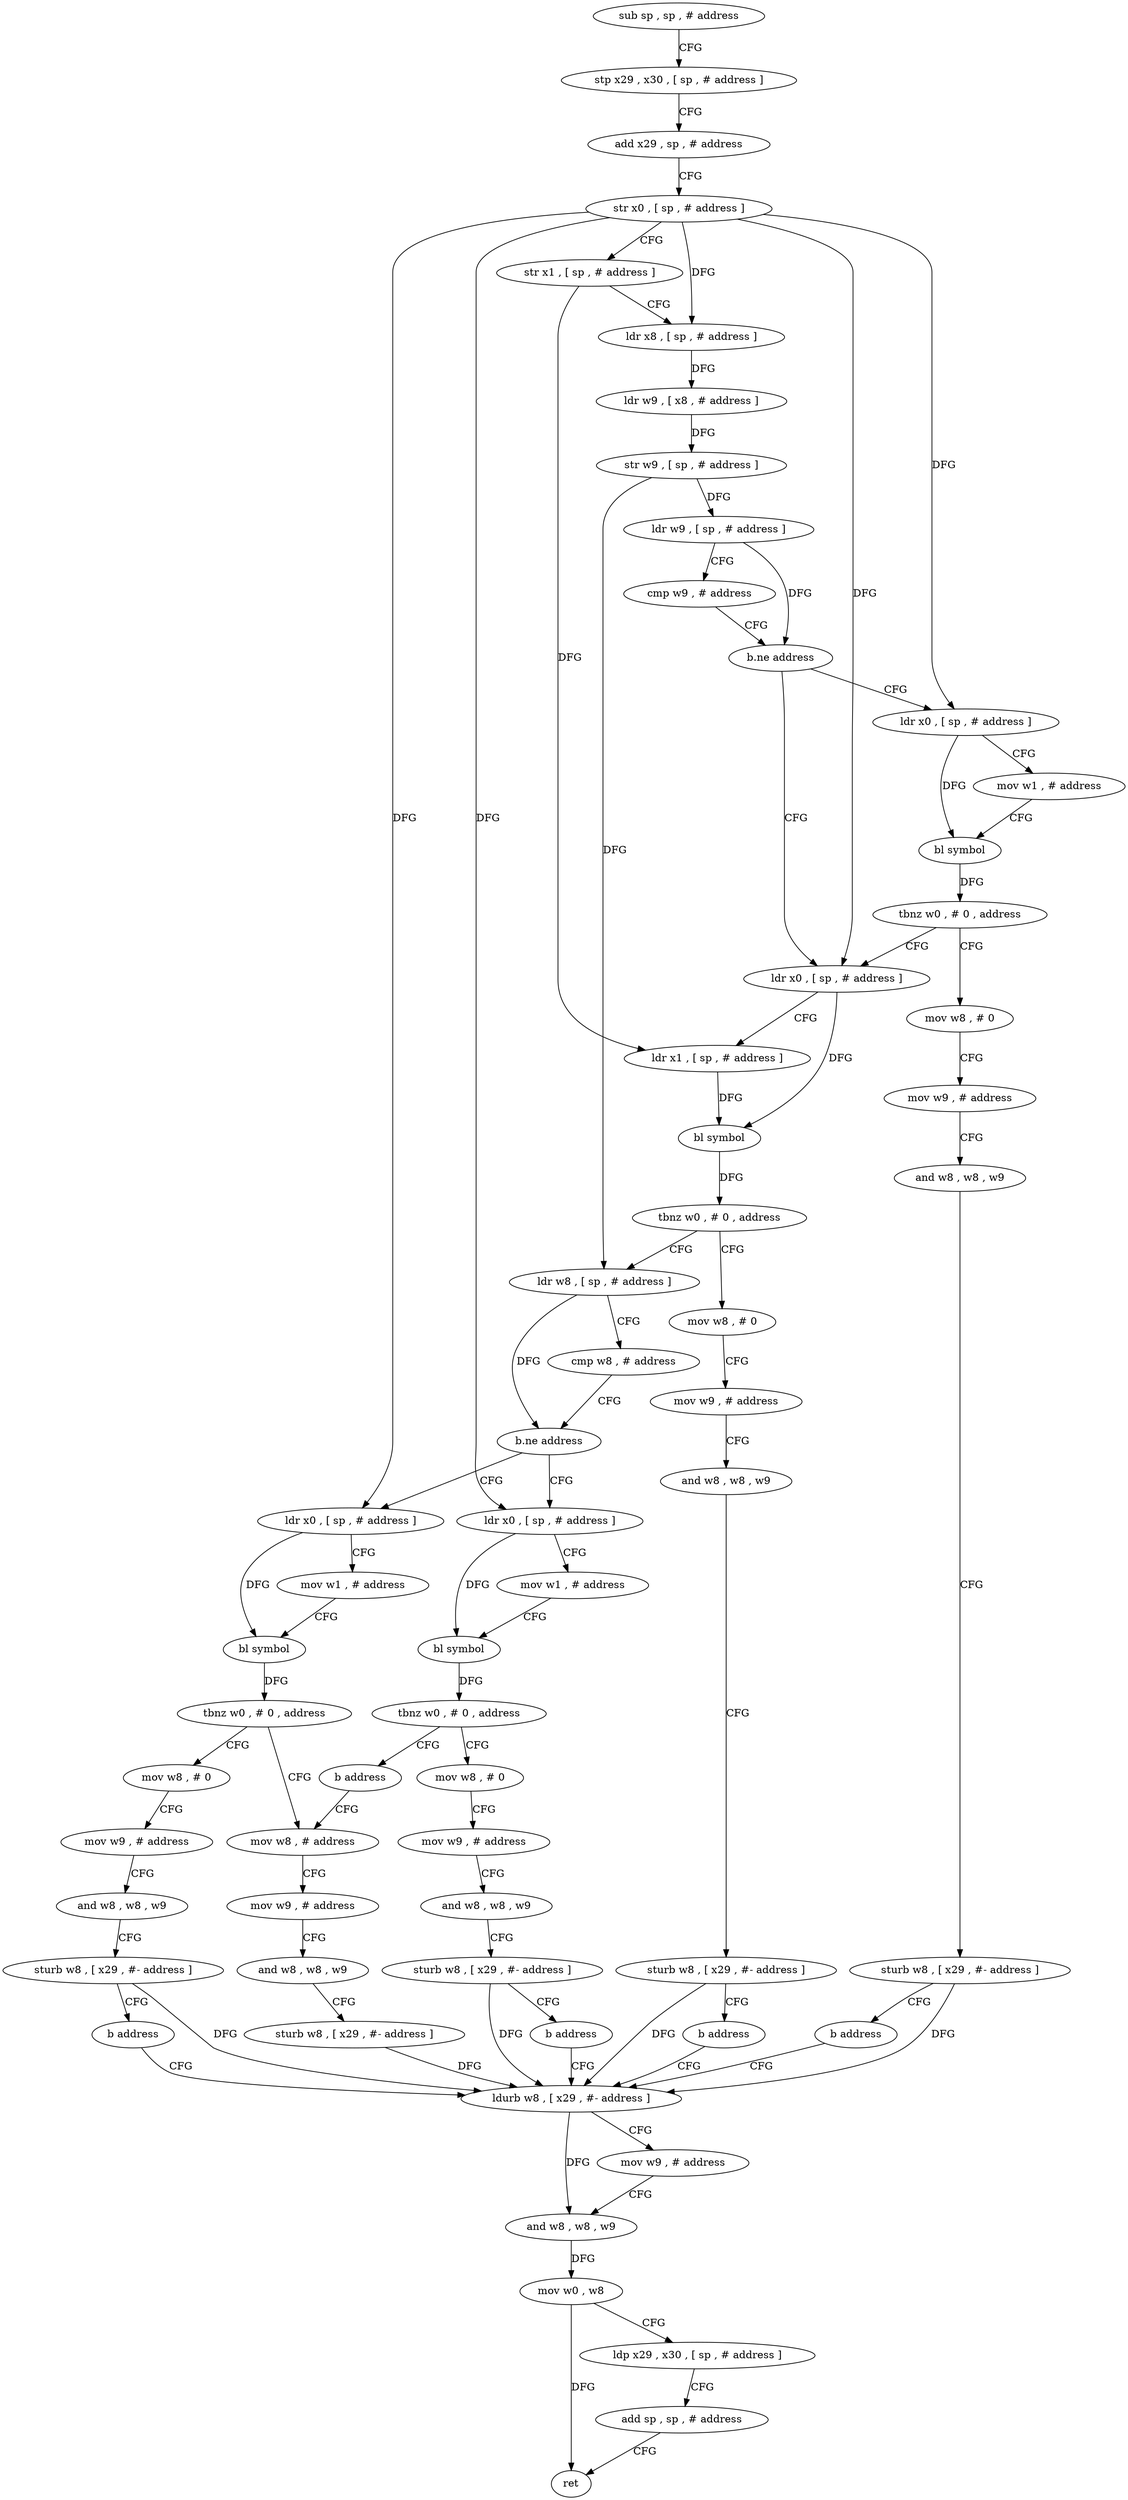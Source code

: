 digraph "func" {
"115660" [label = "sub sp , sp , # address" ]
"115664" [label = "stp x29 , x30 , [ sp , # address ]" ]
"115668" [label = "add x29 , sp , # address" ]
"115672" [label = "str x0 , [ sp , # address ]" ]
"115676" [label = "str x1 , [ sp , # address ]" ]
"115680" [label = "ldr x8 , [ sp , # address ]" ]
"115684" [label = "ldr w9 , [ x8 , # address ]" ]
"115688" [label = "str w9 , [ sp , # address ]" ]
"115692" [label = "ldr w9 , [ sp , # address ]" ]
"115696" [label = "cmp w9 , # address" ]
"115700" [label = "b.ne address" ]
"115740" [label = "ldr x0 , [ sp , # address ]" ]
"115704" [label = "ldr x0 , [ sp , # address ]" ]
"115744" [label = "ldr x1 , [ sp , # address ]" ]
"115748" [label = "bl symbol" ]
"115752" [label = "tbnz w0 , # 0 , address" ]
"115776" [label = "ldr w8 , [ sp , # address ]" ]
"115756" [label = "mov w8 , # 0" ]
"115708" [label = "mov w1 , # address" ]
"115712" [label = "bl symbol" ]
"115716" [label = "tbnz w0 , # 0 , address" ]
"115720" [label = "mov w8 , # 0" ]
"115780" [label = "cmp w8 , # address" ]
"115784" [label = "b.ne address" ]
"115828" [label = "ldr x0 , [ sp , # address ]" ]
"115788" [label = "ldr x0 , [ sp , # address ]" ]
"115760" [label = "mov w9 , # address" ]
"115764" [label = "and w8 , w8 , w9" ]
"115768" [label = "sturb w8 , [ x29 , #- address ]" ]
"115772" [label = "b address" ]
"115880" [label = "ldurb w8 , [ x29 , #- address ]" ]
"115724" [label = "mov w9 , # address" ]
"115728" [label = "and w8 , w8 , w9" ]
"115732" [label = "sturb w8 , [ x29 , #- address ]" ]
"115736" [label = "b address" ]
"115832" [label = "mov w1 , # address" ]
"115836" [label = "bl symbol" ]
"115840" [label = "tbnz w0 , # 0 , address" ]
"115864" [label = "mov w8 , # address" ]
"115844" [label = "mov w8 , # 0" ]
"115792" [label = "mov w1 , # address" ]
"115796" [label = "bl symbol" ]
"115800" [label = "tbnz w0 , # 0 , address" ]
"115824" [label = "b address" ]
"115804" [label = "mov w8 , # 0" ]
"115884" [label = "mov w9 , # address" ]
"115888" [label = "and w8 , w8 , w9" ]
"115892" [label = "mov w0 , w8" ]
"115896" [label = "ldp x29 , x30 , [ sp , # address ]" ]
"115900" [label = "add sp , sp , # address" ]
"115904" [label = "ret" ]
"115868" [label = "mov w9 , # address" ]
"115872" [label = "and w8 , w8 , w9" ]
"115876" [label = "sturb w8 , [ x29 , #- address ]" ]
"115848" [label = "mov w9 , # address" ]
"115852" [label = "and w8 , w8 , w9" ]
"115856" [label = "sturb w8 , [ x29 , #- address ]" ]
"115860" [label = "b address" ]
"115808" [label = "mov w9 , # address" ]
"115812" [label = "and w8 , w8 , w9" ]
"115816" [label = "sturb w8 , [ x29 , #- address ]" ]
"115820" [label = "b address" ]
"115660" -> "115664" [ label = "CFG" ]
"115664" -> "115668" [ label = "CFG" ]
"115668" -> "115672" [ label = "CFG" ]
"115672" -> "115676" [ label = "CFG" ]
"115672" -> "115680" [ label = "DFG" ]
"115672" -> "115740" [ label = "DFG" ]
"115672" -> "115704" [ label = "DFG" ]
"115672" -> "115828" [ label = "DFG" ]
"115672" -> "115788" [ label = "DFG" ]
"115676" -> "115680" [ label = "CFG" ]
"115676" -> "115744" [ label = "DFG" ]
"115680" -> "115684" [ label = "DFG" ]
"115684" -> "115688" [ label = "DFG" ]
"115688" -> "115692" [ label = "DFG" ]
"115688" -> "115776" [ label = "DFG" ]
"115692" -> "115696" [ label = "CFG" ]
"115692" -> "115700" [ label = "DFG" ]
"115696" -> "115700" [ label = "CFG" ]
"115700" -> "115740" [ label = "CFG" ]
"115700" -> "115704" [ label = "CFG" ]
"115740" -> "115744" [ label = "CFG" ]
"115740" -> "115748" [ label = "DFG" ]
"115704" -> "115708" [ label = "CFG" ]
"115704" -> "115712" [ label = "DFG" ]
"115744" -> "115748" [ label = "DFG" ]
"115748" -> "115752" [ label = "DFG" ]
"115752" -> "115776" [ label = "CFG" ]
"115752" -> "115756" [ label = "CFG" ]
"115776" -> "115780" [ label = "CFG" ]
"115776" -> "115784" [ label = "DFG" ]
"115756" -> "115760" [ label = "CFG" ]
"115708" -> "115712" [ label = "CFG" ]
"115712" -> "115716" [ label = "DFG" ]
"115716" -> "115740" [ label = "CFG" ]
"115716" -> "115720" [ label = "CFG" ]
"115720" -> "115724" [ label = "CFG" ]
"115780" -> "115784" [ label = "CFG" ]
"115784" -> "115828" [ label = "CFG" ]
"115784" -> "115788" [ label = "CFG" ]
"115828" -> "115832" [ label = "CFG" ]
"115828" -> "115836" [ label = "DFG" ]
"115788" -> "115792" [ label = "CFG" ]
"115788" -> "115796" [ label = "DFG" ]
"115760" -> "115764" [ label = "CFG" ]
"115764" -> "115768" [ label = "CFG" ]
"115768" -> "115772" [ label = "CFG" ]
"115768" -> "115880" [ label = "DFG" ]
"115772" -> "115880" [ label = "CFG" ]
"115880" -> "115884" [ label = "CFG" ]
"115880" -> "115888" [ label = "DFG" ]
"115724" -> "115728" [ label = "CFG" ]
"115728" -> "115732" [ label = "CFG" ]
"115732" -> "115736" [ label = "CFG" ]
"115732" -> "115880" [ label = "DFG" ]
"115736" -> "115880" [ label = "CFG" ]
"115832" -> "115836" [ label = "CFG" ]
"115836" -> "115840" [ label = "DFG" ]
"115840" -> "115864" [ label = "CFG" ]
"115840" -> "115844" [ label = "CFG" ]
"115864" -> "115868" [ label = "CFG" ]
"115844" -> "115848" [ label = "CFG" ]
"115792" -> "115796" [ label = "CFG" ]
"115796" -> "115800" [ label = "DFG" ]
"115800" -> "115824" [ label = "CFG" ]
"115800" -> "115804" [ label = "CFG" ]
"115824" -> "115864" [ label = "CFG" ]
"115804" -> "115808" [ label = "CFG" ]
"115884" -> "115888" [ label = "CFG" ]
"115888" -> "115892" [ label = "DFG" ]
"115892" -> "115896" [ label = "CFG" ]
"115892" -> "115904" [ label = "DFG" ]
"115896" -> "115900" [ label = "CFG" ]
"115900" -> "115904" [ label = "CFG" ]
"115868" -> "115872" [ label = "CFG" ]
"115872" -> "115876" [ label = "CFG" ]
"115876" -> "115880" [ label = "DFG" ]
"115848" -> "115852" [ label = "CFG" ]
"115852" -> "115856" [ label = "CFG" ]
"115856" -> "115860" [ label = "CFG" ]
"115856" -> "115880" [ label = "DFG" ]
"115860" -> "115880" [ label = "CFG" ]
"115808" -> "115812" [ label = "CFG" ]
"115812" -> "115816" [ label = "CFG" ]
"115816" -> "115820" [ label = "CFG" ]
"115816" -> "115880" [ label = "DFG" ]
"115820" -> "115880" [ label = "CFG" ]
}
